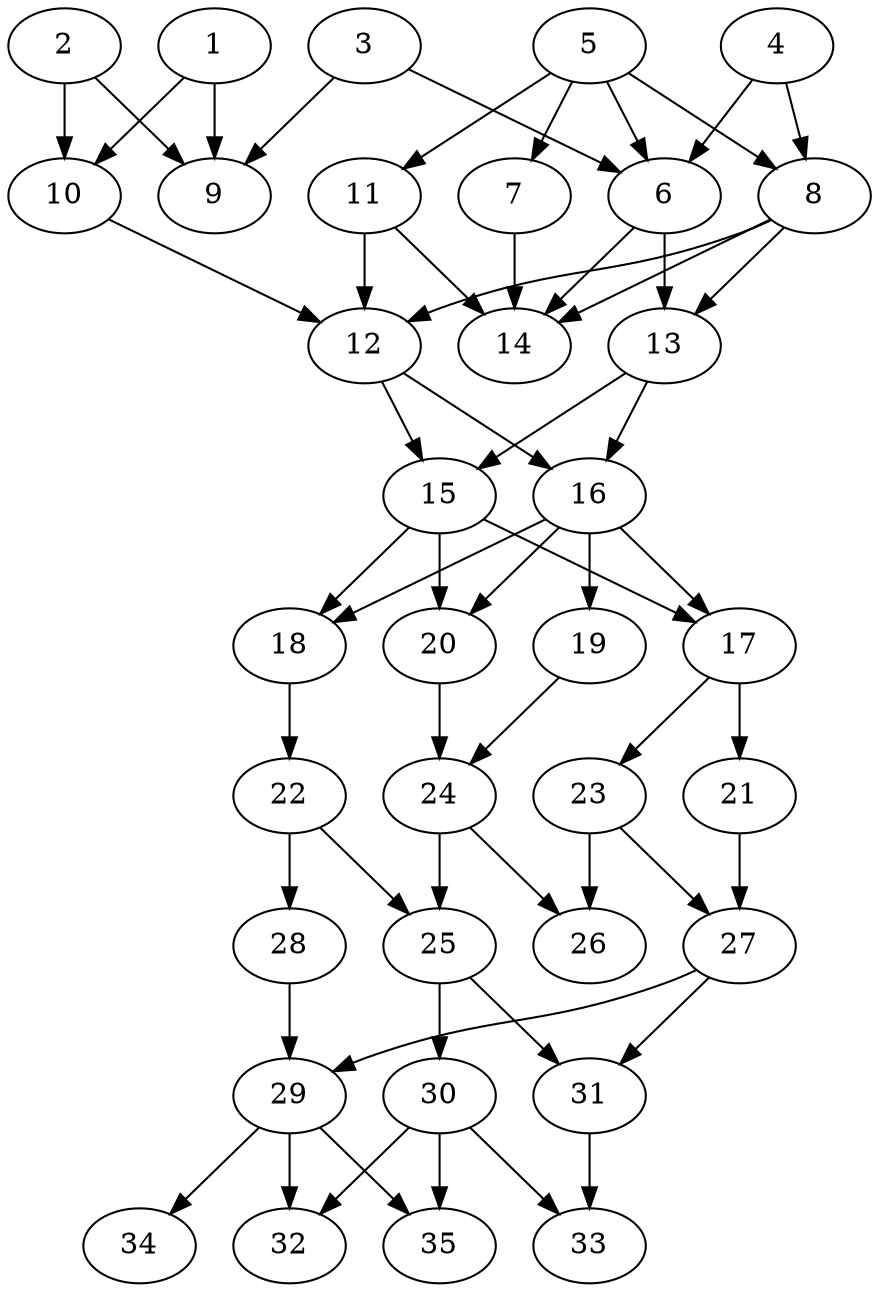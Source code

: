 // DAG automatically generated by daggen at Tue Aug  6 16:28:02 2019
// ./daggen --dot -n 35 --ccr 0.4 --fat 0.5 --regular 0.5 --density 0.7 --mindata 5242880 --maxdata 52428800 
digraph G {
  1 [size="81310720", alpha="0.11", expect_size="32524288"] 
  1 -> 9 [size ="32524288"]
  1 -> 10 [size ="32524288"]
  2 [size="43130880", alpha="0.00", expect_size="17252352"] 
  2 -> 9 [size ="17252352"]
  2 -> 10 [size ="17252352"]
  3 [size="36917760", alpha="0.09", expect_size="14767104"] 
  3 -> 6 [size ="14767104"]
  3 -> 9 [size ="14767104"]
  4 [size="66027520", alpha="0.05", expect_size="26411008"] 
  4 -> 6 [size ="26411008"]
  4 -> 8 [size ="26411008"]
  5 [size="56248320", alpha="0.09", expect_size="22499328"] 
  5 -> 6 [size ="22499328"]
  5 -> 7 [size ="22499328"]
  5 -> 8 [size ="22499328"]
  5 -> 11 [size ="22499328"]
  6 [size="25633280", alpha="0.04", expect_size="10253312"] 
  6 -> 13 [size ="10253312"]
  6 -> 14 [size ="10253312"]
  7 [size="29012480", alpha="0.18", expect_size="11604992"] 
  7 -> 14 [size ="11604992"]
  8 [size="38008320", alpha="0.16", expect_size="15203328"] 
  8 -> 12 [size ="15203328"]
  8 -> 13 [size ="15203328"]
  8 -> 14 [size ="15203328"]
  9 [size="68136960", alpha="0.04", expect_size="27254784"] 
  10 [size="112102400", alpha="0.09", expect_size="44840960"] 
  10 -> 12 [size ="44840960"]
  11 [size="110415360", alpha="0.19", expect_size="44166144"] 
  11 -> 12 [size ="44166144"]
  11 -> 14 [size ="44166144"]
  12 [size="55582720", alpha="0.15", expect_size="22233088"] 
  12 -> 15 [size ="22233088"]
  12 -> 16 [size ="22233088"]
  13 [size="56990720", alpha="0.02", expect_size="22796288"] 
  13 -> 15 [size ="22796288"]
  13 -> 16 [size ="22796288"]
  14 [size="112652800", alpha="0.08", expect_size="45061120"] 
  15 [size="22177280", alpha="0.14", expect_size="8870912"] 
  15 -> 17 [size ="8870912"]
  15 -> 18 [size ="8870912"]
  15 -> 20 [size ="8870912"]
  16 [size="72599040", alpha="0.09", expect_size="29039616"] 
  16 -> 17 [size ="29039616"]
  16 -> 18 [size ="29039616"]
  16 -> 19 [size ="29039616"]
  16 -> 20 [size ="29039616"]
  17 [size="97080320", alpha="0.16", expect_size="38832128"] 
  17 -> 21 [size ="38832128"]
  17 -> 23 [size ="38832128"]
  18 [size="87823360", alpha="0.16", expect_size="35129344"] 
  18 -> 22 [size ="35129344"]
  19 [size="61639680", alpha="0.18", expect_size="24655872"] 
  19 -> 24 [size ="24655872"]
  20 [size="86858240", alpha="0.08", expect_size="34743296"] 
  20 -> 24 [size ="34743296"]
  21 [size="23769600", alpha="0.09", expect_size="9507840"] 
  21 -> 27 [size ="9507840"]
  22 [size="20328960", alpha="0.16", expect_size="8131584"] 
  22 -> 25 [size ="8131584"]
  22 -> 28 [size ="8131584"]
  23 [size="108288000", alpha="0.06", expect_size="43315200"] 
  23 -> 26 [size ="43315200"]
  23 -> 27 [size ="43315200"]
  24 [size="120793600", alpha="0.06", expect_size="48317440"] 
  24 -> 25 [size ="48317440"]
  24 -> 26 [size ="48317440"]
  25 [size="51630080", alpha="0.13", expect_size="20652032"] 
  25 -> 30 [size ="20652032"]
  25 -> 31 [size ="20652032"]
  26 [size="14510080", alpha="0.02", expect_size="5804032"] 
  27 [size="69322240", alpha="0.14", expect_size="27728896"] 
  27 -> 29 [size ="27728896"]
  27 -> 31 [size ="27728896"]
  28 [size="45987840", alpha="0.09", expect_size="18395136"] 
  28 -> 29 [size ="18395136"]
  29 [size="22694400", alpha="0.15", expect_size="9077760"] 
  29 -> 32 [size ="9077760"]
  29 -> 34 [size ="9077760"]
  29 -> 35 [size ="9077760"]
  30 [size="126597120", alpha="0.17", expect_size="50638848"] 
  30 -> 32 [size ="50638848"]
  30 -> 33 [size ="50638848"]
  30 -> 35 [size ="50638848"]
  31 [size="53148160", alpha="0.15", expect_size="21259264"] 
  31 -> 33 [size ="21259264"]
  32 [size="106480640", alpha="0.01", expect_size="42592256"] 
  33 [size="80693760", alpha="0.14", expect_size="32277504"] 
  34 [size="117560320", alpha="0.04", expect_size="47024128"] 
  35 [size="34076160", alpha="0.16", expect_size="13630464"] 
}
